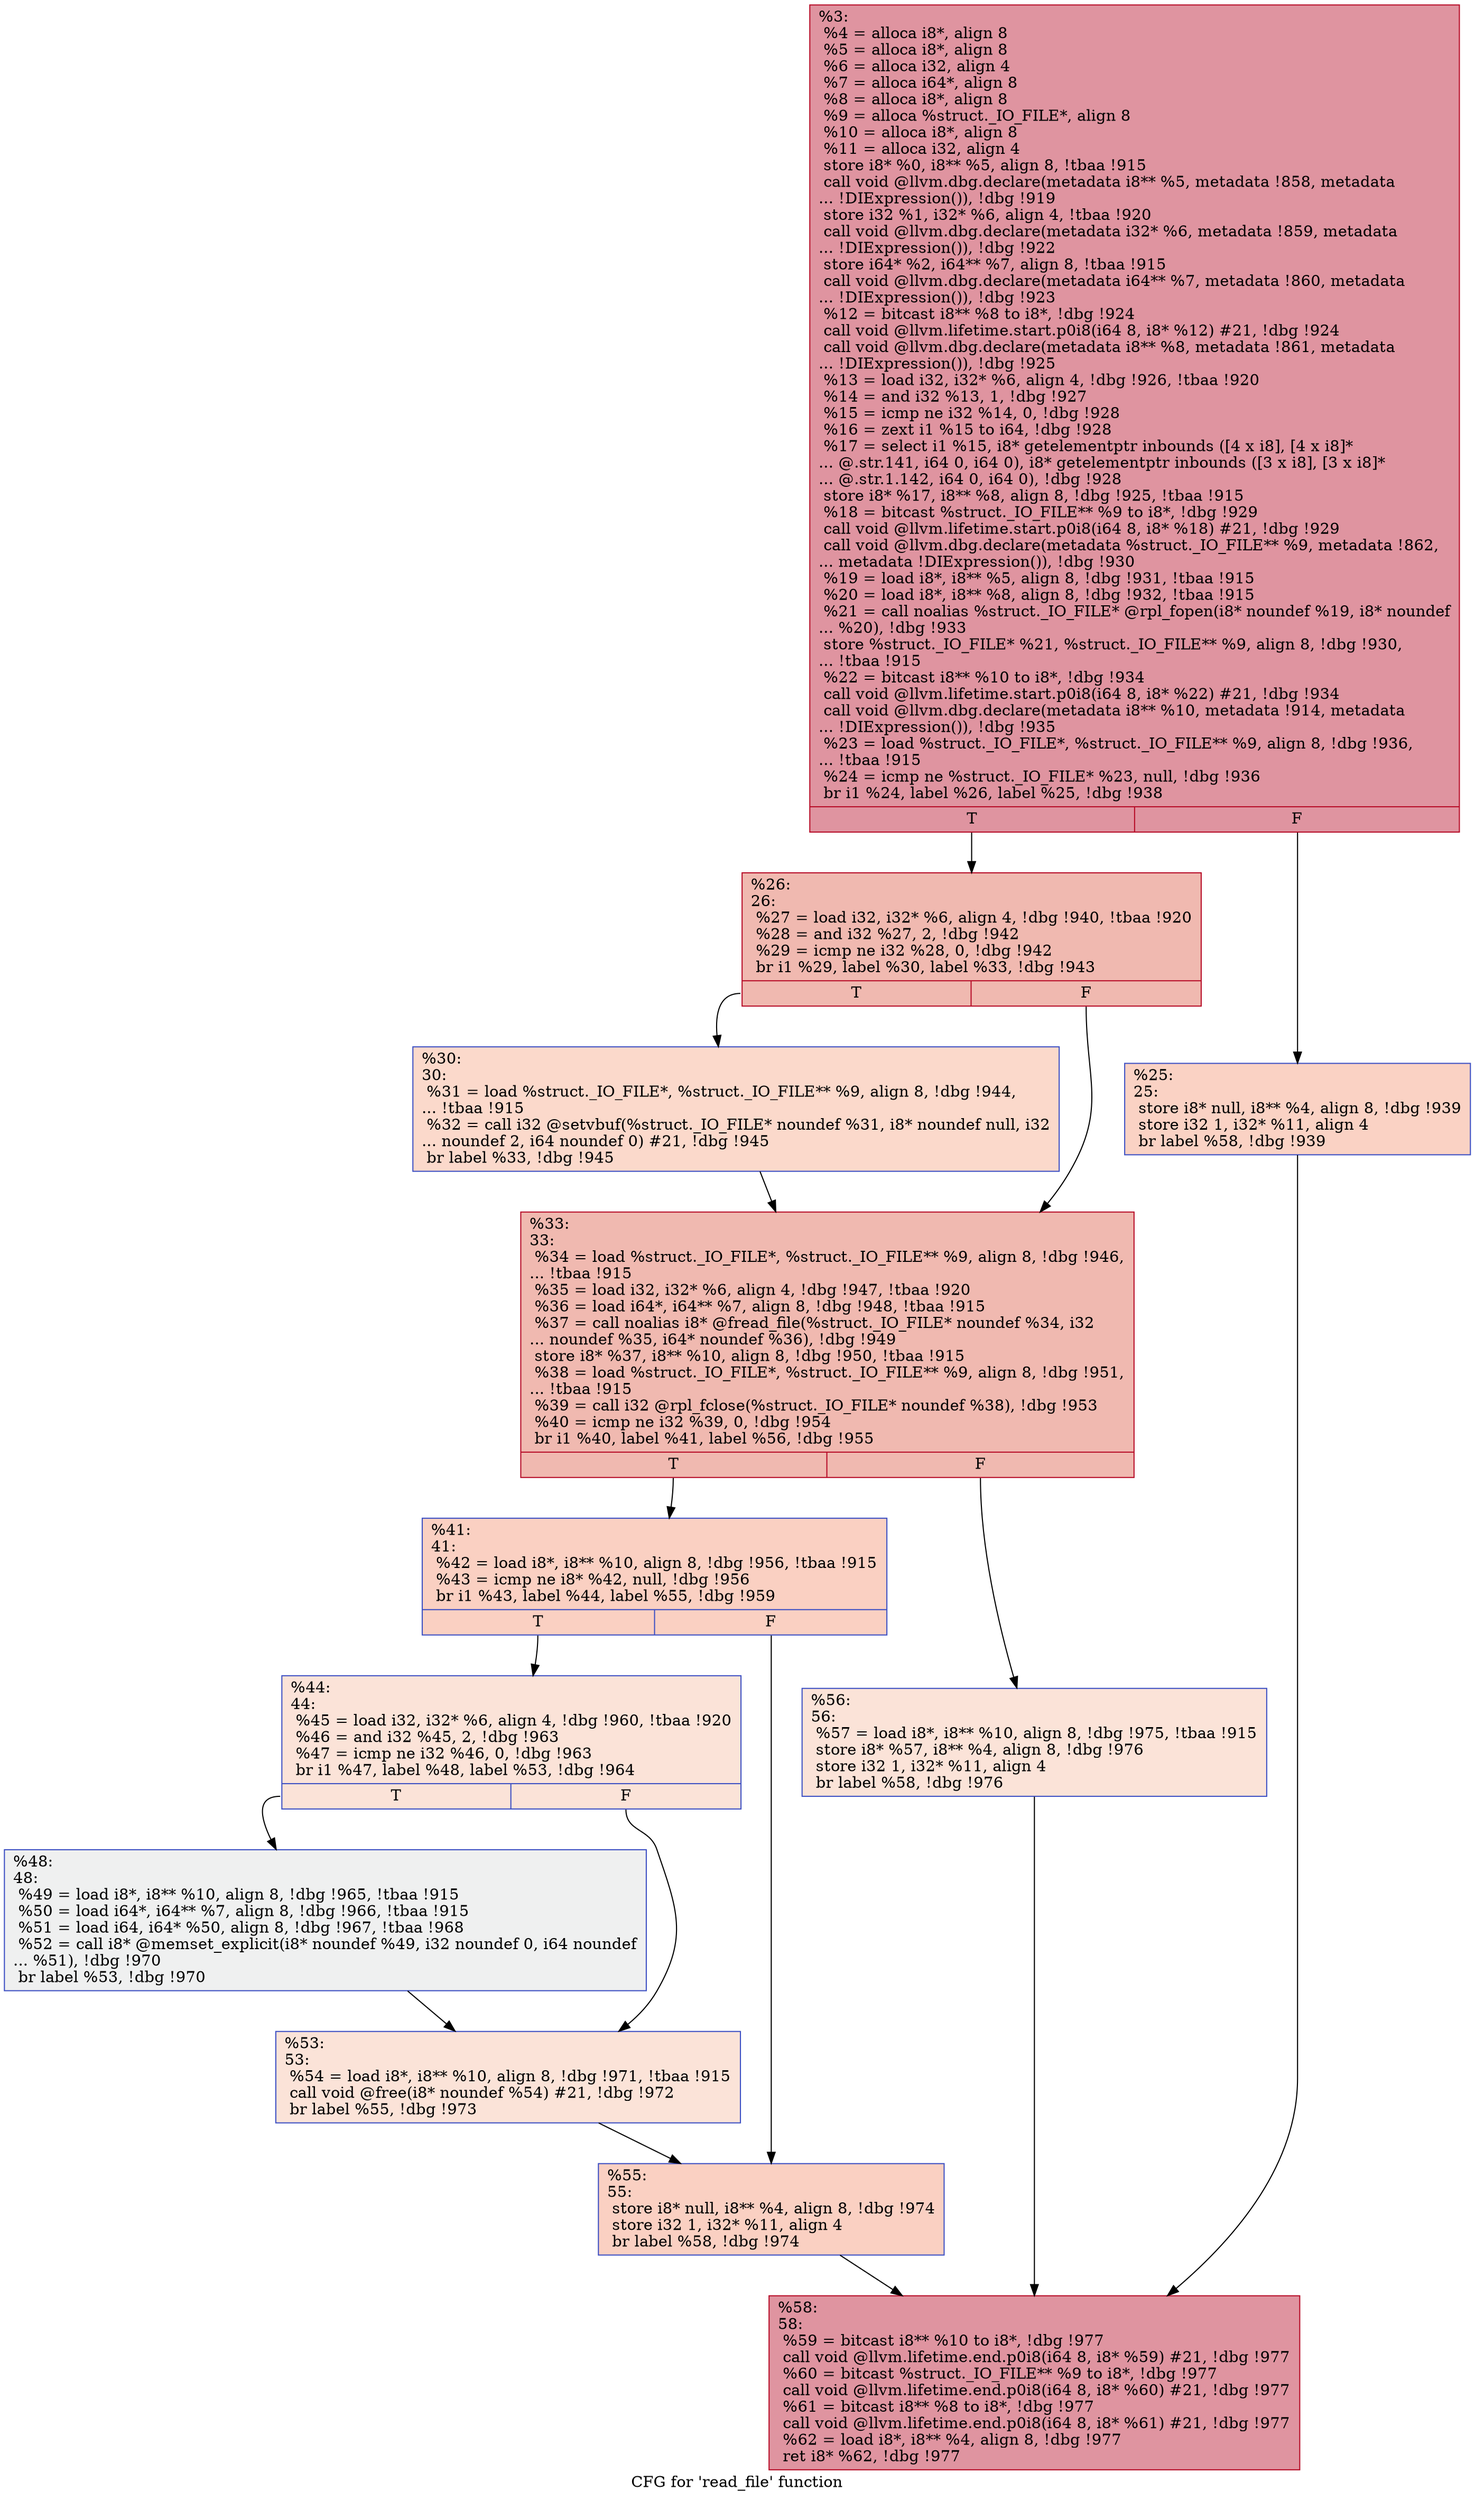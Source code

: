 digraph "CFG for 'read_file' function" {
	label="CFG for 'read_file' function";

	Node0x1777700 [shape=record,color="#b70d28ff", style=filled, fillcolor="#b70d2870",label="{%3:\l  %4 = alloca i8*, align 8\l  %5 = alloca i8*, align 8\l  %6 = alloca i32, align 4\l  %7 = alloca i64*, align 8\l  %8 = alloca i8*, align 8\l  %9 = alloca %struct._IO_FILE*, align 8\l  %10 = alloca i8*, align 8\l  %11 = alloca i32, align 4\l  store i8* %0, i8** %5, align 8, !tbaa !915\l  call void @llvm.dbg.declare(metadata i8** %5, metadata !858, metadata\l... !DIExpression()), !dbg !919\l  store i32 %1, i32* %6, align 4, !tbaa !920\l  call void @llvm.dbg.declare(metadata i32* %6, metadata !859, metadata\l... !DIExpression()), !dbg !922\l  store i64* %2, i64** %7, align 8, !tbaa !915\l  call void @llvm.dbg.declare(metadata i64** %7, metadata !860, metadata\l... !DIExpression()), !dbg !923\l  %12 = bitcast i8** %8 to i8*, !dbg !924\l  call void @llvm.lifetime.start.p0i8(i64 8, i8* %12) #21, !dbg !924\l  call void @llvm.dbg.declare(metadata i8** %8, metadata !861, metadata\l... !DIExpression()), !dbg !925\l  %13 = load i32, i32* %6, align 4, !dbg !926, !tbaa !920\l  %14 = and i32 %13, 1, !dbg !927\l  %15 = icmp ne i32 %14, 0, !dbg !928\l  %16 = zext i1 %15 to i64, !dbg !928\l  %17 = select i1 %15, i8* getelementptr inbounds ([4 x i8], [4 x i8]*\l... @.str.141, i64 0, i64 0), i8* getelementptr inbounds ([3 x i8], [3 x i8]*\l... @.str.1.142, i64 0, i64 0), !dbg !928\l  store i8* %17, i8** %8, align 8, !dbg !925, !tbaa !915\l  %18 = bitcast %struct._IO_FILE** %9 to i8*, !dbg !929\l  call void @llvm.lifetime.start.p0i8(i64 8, i8* %18) #21, !dbg !929\l  call void @llvm.dbg.declare(metadata %struct._IO_FILE** %9, metadata !862,\l... metadata !DIExpression()), !dbg !930\l  %19 = load i8*, i8** %5, align 8, !dbg !931, !tbaa !915\l  %20 = load i8*, i8** %8, align 8, !dbg !932, !tbaa !915\l  %21 = call noalias %struct._IO_FILE* @rpl_fopen(i8* noundef %19, i8* noundef\l... %20), !dbg !933\l  store %struct._IO_FILE* %21, %struct._IO_FILE** %9, align 8, !dbg !930,\l... !tbaa !915\l  %22 = bitcast i8** %10 to i8*, !dbg !934\l  call void @llvm.lifetime.start.p0i8(i64 8, i8* %22) #21, !dbg !934\l  call void @llvm.dbg.declare(metadata i8** %10, metadata !914, metadata\l... !DIExpression()), !dbg !935\l  %23 = load %struct._IO_FILE*, %struct._IO_FILE** %9, align 8, !dbg !936,\l... !tbaa !915\l  %24 = icmp ne %struct._IO_FILE* %23, null, !dbg !936\l  br i1 %24, label %26, label %25, !dbg !938\l|{<s0>T|<s1>F}}"];
	Node0x1777700:s0 -> Node0x1777810;
	Node0x1777700:s1 -> Node0x17777c0;
	Node0x17777c0 [shape=record,color="#3d50c3ff", style=filled, fillcolor="#f4987a70",label="{%25:\l25:                                               \l  store i8* null, i8** %4, align 8, !dbg !939\l  store i32 1, i32* %11, align 4\l  br label %58, !dbg !939\l}"];
	Node0x17777c0 -> Node0x1777ae0;
	Node0x1777810 [shape=record,color="#b70d28ff", style=filled, fillcolor="#de614d70",label="{%26:\l26:                                               \l  %27 = load i32, i32* %6, align 4, !dbg !940, !tbaa !920\l  %28 = and i32 %27, 2, !dbg !942\l  %29 = icmp ne i32 %28, 0, !dbg !942\l  br i1 %29, label %30, label %33, !dbg !943\l|{<s0>T|<s1>F}}"];
	Node0x1777810:s0 -> Node0x1777860;
	Node0x1777810:s1 -> Node0x17778b0;
	Node0x1777860 [shape=record,color="#3d50c3ff", style=filled, fillcolor="#f7a88970",label="{%30:\l30:                                               \l  %31 = load %struct._IO_FILE*, %struct._IO_FILE** %9, align 8, !dbg !944,\l... !tbaa !915\l  %32 = call i32 @setvbuf(%struct._IO_FILE* noundef %31, i8* noundef null, i32\l... noundef 2, i64 noundef 0) #21, !dbg !945\l  br label %33, !dbg !945\l}"];
	Node0x1777860 -> Node0x17778b0;
	Node0x17778b0 [shape=record,color="#b70d28ff", style=filled, fillcolor="#de614d70",label="{%33:\l33:                                               \l  %34 = load %struct._IO_FILE*, %struct._IO_FILE** %9, align 8, !dbg !946,\l... !tbaa !915\l  %35 = load i32, i32* %6, align 4, !dbg !947, !tbaa !920\l  %36 = load i64*, i64** %7, align 8, !dbg !948, !tbaa !915\l  %37 = call noalias i8* @fread_file(%struct._IO_FILE* noundef %34, i32\l... noundef %35, i64* noundef %36), !dbg !949\l  store i8* %37, i8** %10, align 8, !dbg !950, !tbaa !915\l  %38 = load %struct._IO_FILE*, %struct._IO_FILE** %9, align 8, !dbg !951,\l... !tbaa !915\l  %39 = call i32 @rpl_fclose(%struct._IO_FILE* noundef %38), !dbg !953\l  %40 = icmp ne i32 %39, 0, !dbg !954\l  br i1 %40, label %41, label %56, !dbg !955\l|{<s0>T|<s1>F}}"];
	Node0x17778b0:s0 -> Node0x1777900;
	Node0x17778b0:s1 -> Node0x1777a90;
	Node0x1777900 [shape=record,color="#3d50c3ff", style=filled, fillcolor="#f3947570",label="{%41:\l41:                                               \l  %42 = load i8*, i8** %10, align 8, !dbg !956, !tbaa !915\l  %43 = icmp ne i8* %42, null, !dbg !956\l  br i1 %43, label %44, label %55, !dbg !959\l|{<s0>T|<s1>F}}"];
	Node0x1777900:s0 -> Node0x1777950;
	Node0x1777900:s1 -> Node0x1777a40;
	Node0x1777950 [shape=record,color="#3d50c3ff", style=filled, fillcolor="#f6bfa670",label="{%44:\l44:                                               \l  %45 = load i32, i32* %6, align 4, !dbg !960, !tbaa !920\l  %46 = and i32 %45, 2, !dbg !963\l  %47 = icmp ne i32 %46, 0, !dbg !963\l  br i1 %47, label %48, label %53, !dbg !964\l|{<s0>T|<s1>F}}"];
	Node0x1777950:s0 -> Node0x17779a0;
	Node0x1777950:s1 -> Node0x17779f0;
	Node0x17779a0 [shape=record,color="#3d50c3ff", style=filled, fillcolor="#dbdcde70",label="{%48:\l48:                                               \l  %49 = load i8*, i8** %10, align 8, !dbg !965, !tbaa !915\l  %50 = load i64*, i64** %7, align 8, !dbg !966, !tbaa !915\l  %51 = load i64, i64* %50, align 8, !dbg !967, !tbaa !968\l  %52 = call i8* @memset_explicit(i8* noundef %49, i32 noundef 0, i64 noundef\l... %51), !dbg !970\l  br label %53, !dbg !970\l}"];
	Node0x17779a0 -> Node0x17779f0;
	Node0x17779f0 [shape=record,color="#3d50c3ff", style=filled, fillcolor="#f6bfa670",label="{%53:\l53:                                               \l  %54 = load i8*, i8** %10, align 8, !dbg !971, !tbaa !915\l  call void @free(i8* noundef %54) #21, !dbg !972\l  br label %55, !dbg !973\l}"];
	Node0x17779f0 -> Node0x1777a40;
	Node0x1777a40 [shape=record,color="#3d50c3ff", style=filled, fillcolor="#f3947570",label="{%55:\l55:                                               \l  store i8* null, i8** %4, align 8, !dbg !974\l  store i32 1, i32* %11, align 4\l  br label %58, !dbg !974\l}"];
	Node0x1777a40 -> Node0x1777ae0;
	Node0x1777a90 [shape=record,color="#3d50c3ff", style=filled, fillcolor="#f6bfa670",label="{%56:\l56:                                               \l  %57 = load i8*, i8** %10, align 8, !dbg !975, !tbaa !915\l  store i8* %57, i8** %4, align 8, !dbg !976\l  store i32 1, i32* %11, align 4\l  br label %58, !dbg !976\l}"];
	Node0x1777a90 -> Node0x1777ae0;
	Node0x1777ae0 [shape=record,color="#b70d28ff", style=filled, fillcolor="#b70d2870",label="{%58:\l58:                                               \l  %59 = bitcast i8** %10 to i8*, !dbg !977\l  call void @llvm.lifetime.end.p0i8(i64 8, i8* %59) #21, !dbg !977\l  %60 = bitcast %struct._IO_FILE** %9 to i8*, !dbg !977\l  call void @llvm.lifetime.end.p0i8(i64 8, i8* %60) #21, !dbg !977\l  %61 = bitcast i8** %8 to i8*, !dbg !977\l  call void @llvm.lifetime.end.p0i8(i64 8, i8* %61) #21, !dbg !977\l  %62 = load i8*, i8** %4, align 8, !dbg !977\l  ret i8* %62, !dbg !977\l}"];
}

